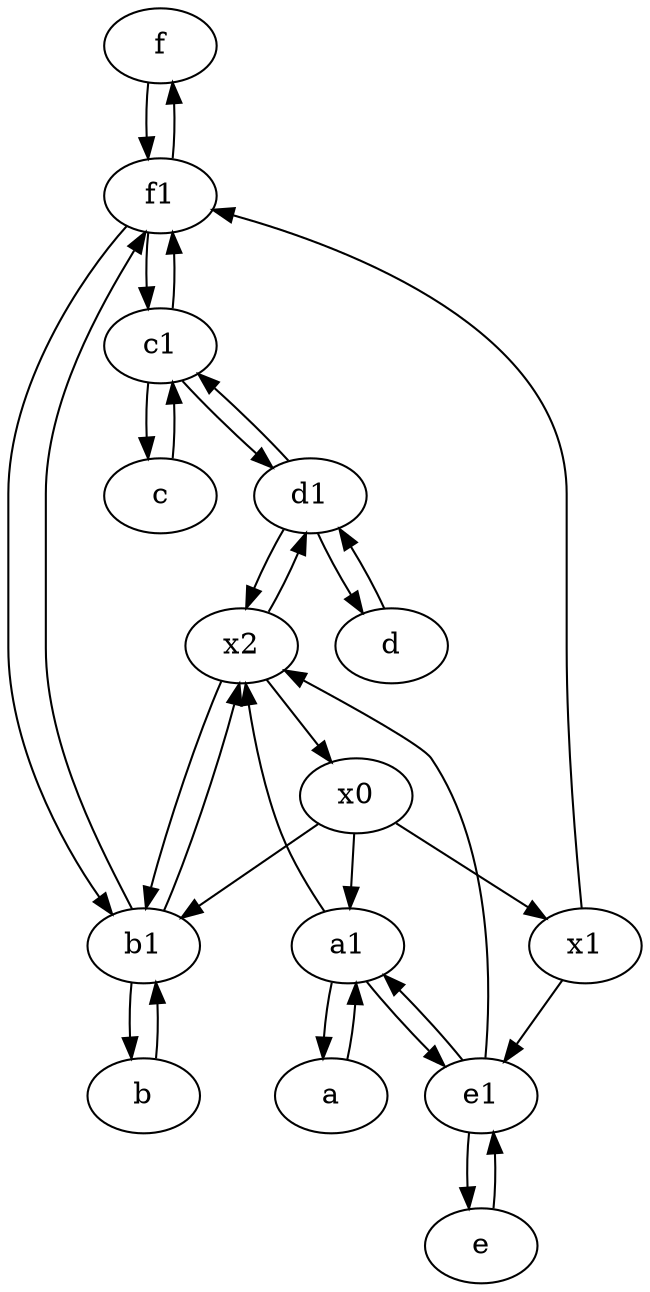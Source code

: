 digraph  {
	f [pos="15,45!"];
	a1 [pos="40,15!"];
	b1 [pos="45,20!"];
	e1 [pos="25,45!"];
	c1 [pos="30,15!"];
	c [pos="20,10!"];
	d1 [pos="25,30!"];
	e [pos="30,50!"];
	a [pos="40,10!"];
	x2;
	f1;
	b [pos="50,20!"];
	d [pos="20,30!"];
	x0;
	x1;
	a1 -> x2;
	x0 -> x1;
	x0 -> b1;
	a -> a1;
	b1 -> b;
	f -> f1;
	d -> d1;
	x1 -> f1;
	f1 -> b1;
	e1 -> a1;
	x1 -> e1;
	c1 -> c;
	f1 -> f;
	d1 -> d;
	c -> c1;
	d1 -> x2;
	b1 -> f1;
	e1 -> x2;
	e1 -> e;
	b1 -> x2;
	c1 -> d1;
	e -> e1;
	x2 -> x0;
	f1 -> c1;
	x2 -> b1;
	b -> b1;
	a1 -> a;
	d1 -> c1;
	x0 -> a1;
	c1 -> f1;
	x2 -> d1;
	a1 -> e1;

	}